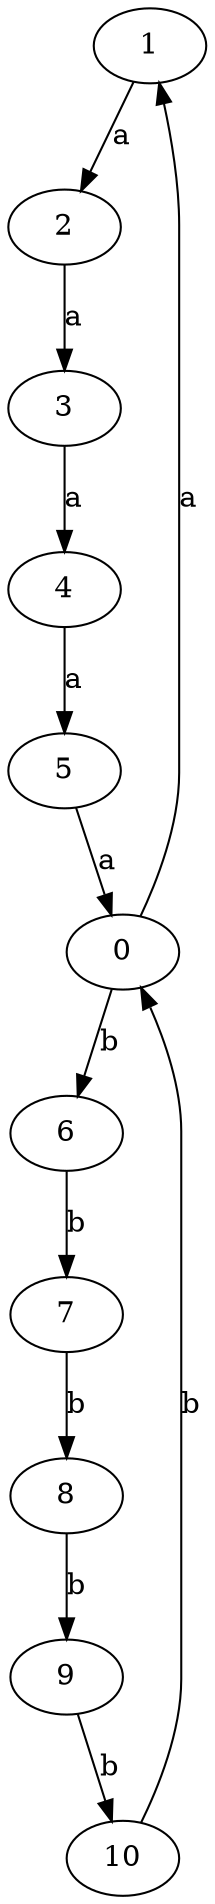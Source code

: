 digraph  {
1;
2;
3;
4;
5;
0;
6;
7;
8;
9;
10;
1 -> 2 [key=0, label=a];
2 -> 3 [key=0, label=a];
3 -> 4 [key=0, label=a];
4 -> 5 [key=0, label=a];
5 -> 0 [key=0, label=a];
0 -> 1 [key=0, label=a];
0 -> 6 [key=0, label=b];
6 -> 7 [key=0, label=b];
7 -> 8 [key=0, label=b];
8 -> 9 [key=0, label=b];
9 -> 10 [key=0, label=b];
10 -> 0 [key=0, label=b];
}
